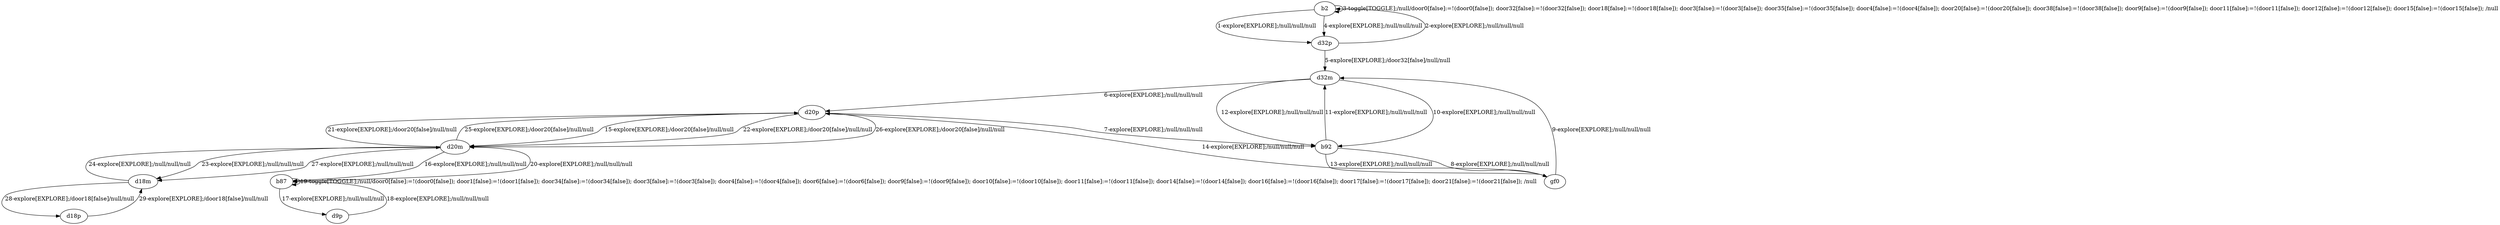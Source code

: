# Total number of goals covered by this test: 1
# d18p --> d18m

digraph g {
"b2" -> "d32p" [label = "1-explore[EXPLORE];/null/null/null"];
"d32p" -> "b2" [label = "2-explore[EXPLORE];/null/null/null"];
"b2" -> "b2" [label = "3-toggle[TOGGLE];/null/door0[false]:=!(door0[false]); door32[false]:=!(door32[false]); door18[false]:=!(door18[false]); door3[false]:=!(door3[false]); door35[false]:=!(door35[false]); door4[false]:=!(door4[false]); door20[false]:=!(door20[false]); door38[false]:=!(door38[false]); door9[false]:=!(door9[false]); door11[false]:=!(door11[false]); door12[false]:=!(door12[false]); door15[false]:=!(door15[false]); /null"];
"b2" -> "d32p" [label = "4-explore[EXPLORE];/null/null/null"];
"d32p" -> "d32m" [label = "5-explore[EXPLORE];/door32[false]/null/null"];
"d32m" -> "d20p" [label = "6-explore[EXPLORE];/null/null/null"];
"d20p" -> "b92" [label = "7-explore[EXPLORE];/null/null/null"];
"b92" -> "gf0" [label = "8-explore[EXPLORE];/null/null/null"];
"gf0" -> "d32m" [label = "9-explore[EXPLORE];/null/null/null"];
"d32m" -> "b92" [label = "10-explore[EXPLORE];/null/null/null"];
"b92" -> "d32m" [label = "11-explore[EXPLORE];/null/null/null"];
"d32m" -> "b92" [label = "12-explore[EXPLORE];/null/null/null"];
"b92" -> "gf0" [label = "13-explore[EXPLORE];/null/null/null"];
"gf0" -> "d20p" [label = "14-explore[EXPLORE];/null/null/null"];
"d20p" -> "d20m" [label = "15-explore[EXPLORE];/door20[false]/null/null"];
"d20m" -> "b87" [label = "16-explore[EXPLORE];/null/null/null"];
"b87" -> "d9p" [label = "17-explore[EXPLORE];/null/null/null"];
"d9p" -> "b87" [label = "18-explore[EXPLORE];/null/null/null"];
"b87" -> "b87" [label = "19-toggle[TOGGLE];/null/door0[false]:=!(door0[false]); door1[false]:=!(door1[false]); door34[false]:=!(door34[false]); door3[false]:=!(door3[false]); door4[false]:=!(door4[false]); door6[false]:=!(door6[false]); door9[false]:=!(door9[false]); door10[false]:=!(door10[false]); door11[false]:=!(door11[false]); door14[false]:=!(door14[false]); door16[false]:=!(door16[false]); door17[false]:=!(door17[false]); door21[false]:=!(door21[false]); /null"];
"b87" -> "d20m" [label = "20-explore[EXPLORE];/null/null/null"];
"d20m" -> "d20p" [label = "21-explore[EXPLORE];/door20[false]/null/null"];
"d20p" -> "d20m" [label = "22-explore[EXPLORE];/door20[false]/null/null"];
"d20m" -> "d18m" [label = "23-explore[EXPLORE];/null/null/null"];
"d18m" -> "d20m" [label = "24-explore[EXPLORE];/null/null/null"];
"d20m" -> "d20p" [label = "25-explore[EXPLORE];/door20[false]/null/null"];
"d20p" -> "d20m" [label = "26-explore[EXPLORE];/door20[false]/null/null"];
"d20m" -> "d18m" [label = "27-explore[EXPLORE];/null/null/null"];
"d18m" -> "d18p" [label = "28-explore[EXPLORE];/door18[false]/null/null"];
"d18p" -> "d18m" [label = "29-explore[EXPLORE];/door18[false]/null/null"];
}
